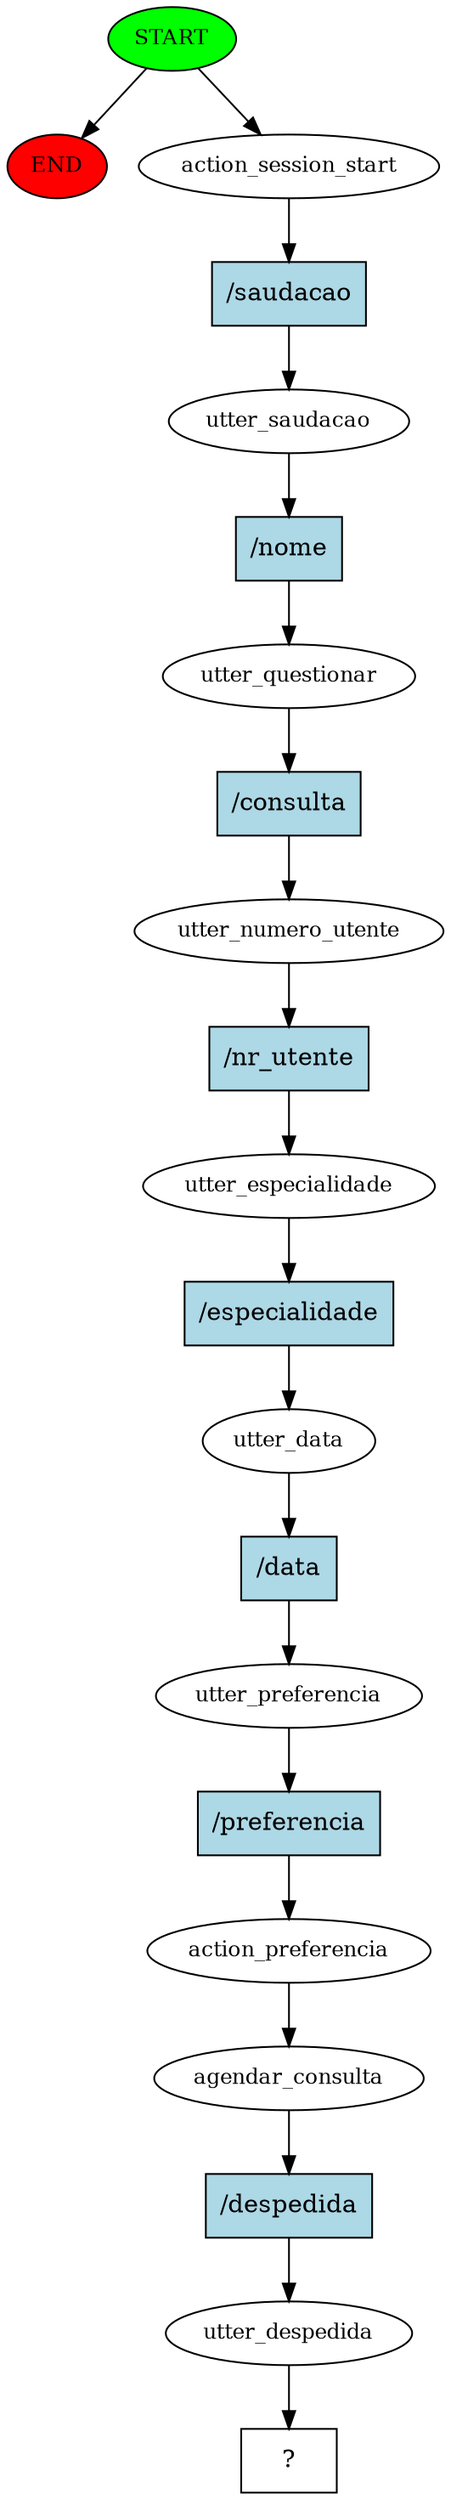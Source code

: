 digraph  {
0 [class="start active", fillcolor=green, fontsize=12, label=START, style=filled];
"-1" [class=end, fillcolor=red, fontsize=12, label=END, style=filled];
1 [class=active, fontsize=12, label=action_session_start];
2 [class=active, fontsize=12, label=utter_saudacao];
3 [class=active, fontsize=12, label=utter_questionar];
4 [class=active, fontsize=12, label=utter_numero_utente];
5 [class=active, fontsize=12, label=utter_especialidade];
6 [class=active, fontsize=12, label=utter_data];
7 [class=active, fontsize=12, label=utter_preferencia];
8 [class=active, fontsize=12, label=action_preferencia];
9 [class=active, fontsize=12, label=agendar_consulta];
10 [class=active, fontsize=12, label=utter_despedida];
11 [class="intent dashed active", label="  ?  ", shape=rect];
12 [class="intent active", fillcolor=lightblue, label="/saudacao", shape=rect, style=filled];
13 [class="intent active", fillcolor=lightblue, label="/nome", shape=rect, style=filled];
14 [class="intent active", fillcolor=lightblue, label="/consulta", shape=rect, style=filled];
15 [class="intent active", fillcolor=lightblue, label="/nr_utente", shape=rect, style=filled];
16 [class="intent active", fillcolor=lightblue, label="/especialidade", shape=rect, style=filled];
17 [class="intent active", fillcolor=lightblue, label="/data", shape=rect, style=filled];
18 [class="intent active", fillcolor=lightblue, label="/preferencia", shape=rect, style=filled];
19 [class="intent active", fillcolor=lightblue, label="/despedida", shape=rect, style=filled];
0 -> "-1"  [class="", key=NONE, label=""];
0 -> 1  [class=active, key=NONE, label=""];
1 -> 12  [class=active, key=0];
2 -> 13  [class=active, key=0];
3 -> 14  [class=active, key=0];
4 -> 15  [class=active, key=0];
5 -> 16  [class=active, key=0];
6 -> 17  [class=active, key=0];
7 -> 18  [class=active, key=0];
8 -> 9  [class=active, key=NONE, label=""];
9 -> 19  [class=active, key=0];
10 -> 11  [class=active, key=NONE, label=""];
12 -> 2  [class=active, key=0];
13 -> 3  [class=active, key=0];
14 -> 4  [class=active, key=0];
15 -> 5  [class=active, key=0];
16 -> 6  [class=active, key=0];
17 -> 7  [class=active, key=0];
18 -> 8  [class=active, key=0];
19 -> 10  [class=active, key=0];
}
